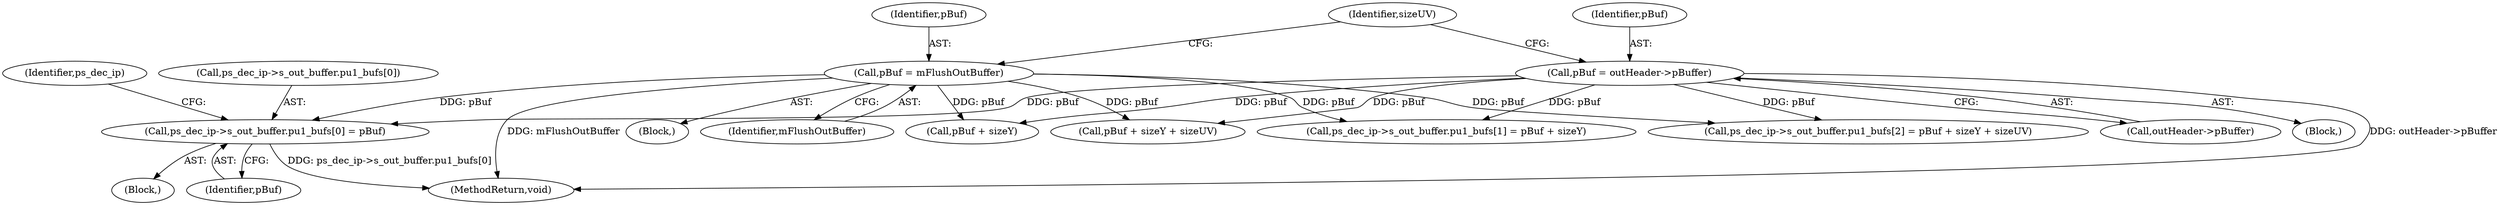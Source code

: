 digraph "0_Android_918eeaa29d99d257282fafec931b4bda0e3bae12_2@array" {
"1000221" [label="(Call,ps_dec_ip->s_out_buffer.pu1_bufs[0] = pBuf)"];
"1000186" [label="(Call,pBuf = mFlushOutBuffer)"];
"1000179" [label="(Call,pBuf = outHeader->pBuffer)"];
"1000186" [label="(Call,pBuf = mFlushOutBuffer)"];
"1000107" [label="(Block,)"];
"1000185" [label="(Block,)"];
"1000262" [label="(MethodReturn,void)"];
"1000187" [label="(Identifier,pBuf)"];
"1000249" [label="(Call,pBuf + sizeY + sizeUV)"];
"1000181" [label="(Call,outHeader->pBuffer)"];
"1000180" [label="(Identifier,pBuf)"];
"1000234" [label="(Identifier,ps_dec_ip)"];
"1000241" [label="(Call,ps_dec_ip->s_out_buffer.pu1_bufs[2] = pBuf + sizeY + sizeUV)"];
"1000190" [label="(Identifier,sizeUV)"];
"1000238" [label="(Call,pBuf + sizeY)"];
"1000178" [label="(Block,)"];
"1000222" [label="(Call,ps_dec_ip->s_out_buffer.pu1_bufs[0])"];
"1000229" [label="(Identifier,pBuf)"];
"1000179" [label="(Call,pBuf = outHeader->pBuffer)"];
"1000221" [label="(Call,ps_dec_ip->s_out_buffer.pu1_bufs[0] = pBuf)"];
"1000188" [label="(Identifier,mFlushOutBuffer)"];
"1000230" [label="(Call,ps_dec_ip->s_out_buffer.pu1_bufs[1] = pBuf + sizeY)"];
"1000221" -> "1000107"  [label="AST: "];
"1000221" -> "1000229"  [label="CFG: "];
"1000222" -> "1000221"  [label="AST: "];
"1000229" -> "1000221"  [label="AST: "];
"1000234" -> "1000221"  [label="CFG: "];
"1000221" -> "1000262"  [label="DDG: ps_dec_ip->s_out_buffer.pu1_bufs[0]"];
"1000186" -> "1000221"  [label="DDG: pBuf"];
"1000179" -> "1000221"  [label="DDG: pBuf"];
"1000186" -> "1000185"  [label="AST: "];
"1000186" -> "1000188"  [label="CFG: "];
"1000187" -> "1000186"  [label="AST: "];
"1000188" -> "1000186"  [label="AST: "];
"1000190" -> "1000186"  [label="CFG: "];
"1000186" -> "1000262"  [label="DDG: mFlushOutBuffer"];
"1000186" -> "1000230"  [label="DDG: pBuf"];
"1000186" -> "1000238"  [label="DDG: pBuf"];
"1000186" -> "1000241"  [label="DDG: pBuf"];
"1000186" -> "1000249"  [label="DDG: pBuf"];
"1000179" -> "1000178"  [label="AST: "];
"1000179" -> "1000181"  [label="CFG: "];
"1000180" -> "1000179"  [label="AST: "];
"1000181" -> "1000179"  [label="AST: "];
"1000190" -> "1000179"  [label="CFG: "];
"1000179" -> "1000262"  [label="DDG: outHeader->pBuffer"];
"1000179" -> "1000230"  [label="DDG: pBuf"];
"1000179" -> "1000238"  [label="DDG: pBuf"];
"1000179" -> "1000241"  [label="DDG: pBuf"];
"1000179" -> "1000249"  [label="DDG: pBuf"];
}
